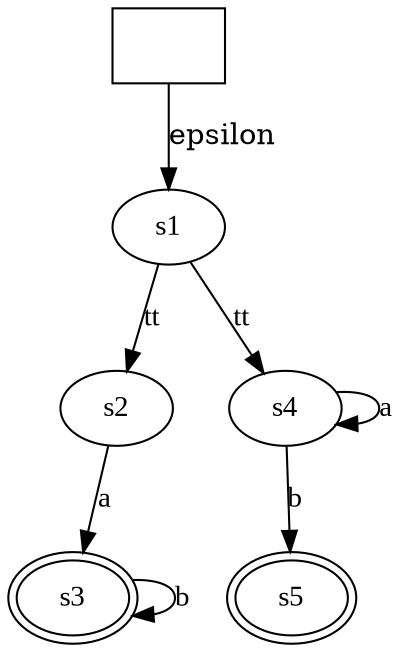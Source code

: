 digraph "Test_NFA1" {
    ratio="compress";
    size="7.27, 10.69";

    init [label="", shape=plaintext, peripheries=1];
    0 [label="s1", fontname="TimesNewRoman", shape=ellipse, peripheries=1];
    1 [label="s2", fontname="TimesNewRoman", shape=ellipse, peripheries=1];
    2 [label="s3", fontname="TimesNewRoman", shape=ellipse, peripheries=2];
    3 [label="s4", fontname="TimesNewRoman", shape=ellipse, peripheries=1];
    4 [label="s5", fontname="TimesNewRoman", shape=ellipse, peripheries=2];

    init -> 0 [label="epsilon"];
    0 -> 1 [label="tt", fontname="TimesNewRoman"];
    0 -> 3 [label="tt", fontname="TimesNewRoman"];  
    1 -> 2 [label="a", fontname="TimesNewRoman"];
    2 -> 2 [label="b", fontname="TimesNewRoman"];
    3 -> 3 [label="a", fontname="TimesNewRoman"];
    3 -> 4 [label="b", fontname="TimesNewRoman"];
}
